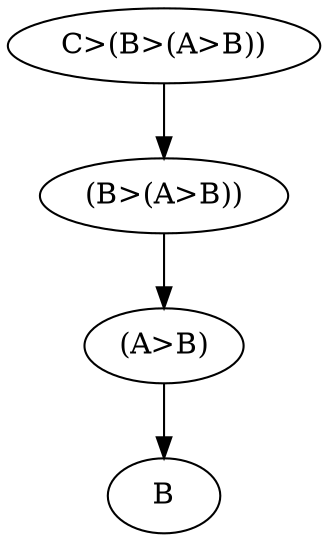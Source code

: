 digraph G {
"C>(B>(A>B))" [label="C>(B>(A>B))"];
"C>(B>(A>B))" -> "(B>(A>B))";
"(B>(A>B))" [label="(B>(A>B))"];
"(B>(A>B))" -> "(A>B)";
"(A>B)" [label="(A>B)"];
"(A>B)" -> "B";
"B" [label="B"];
}
